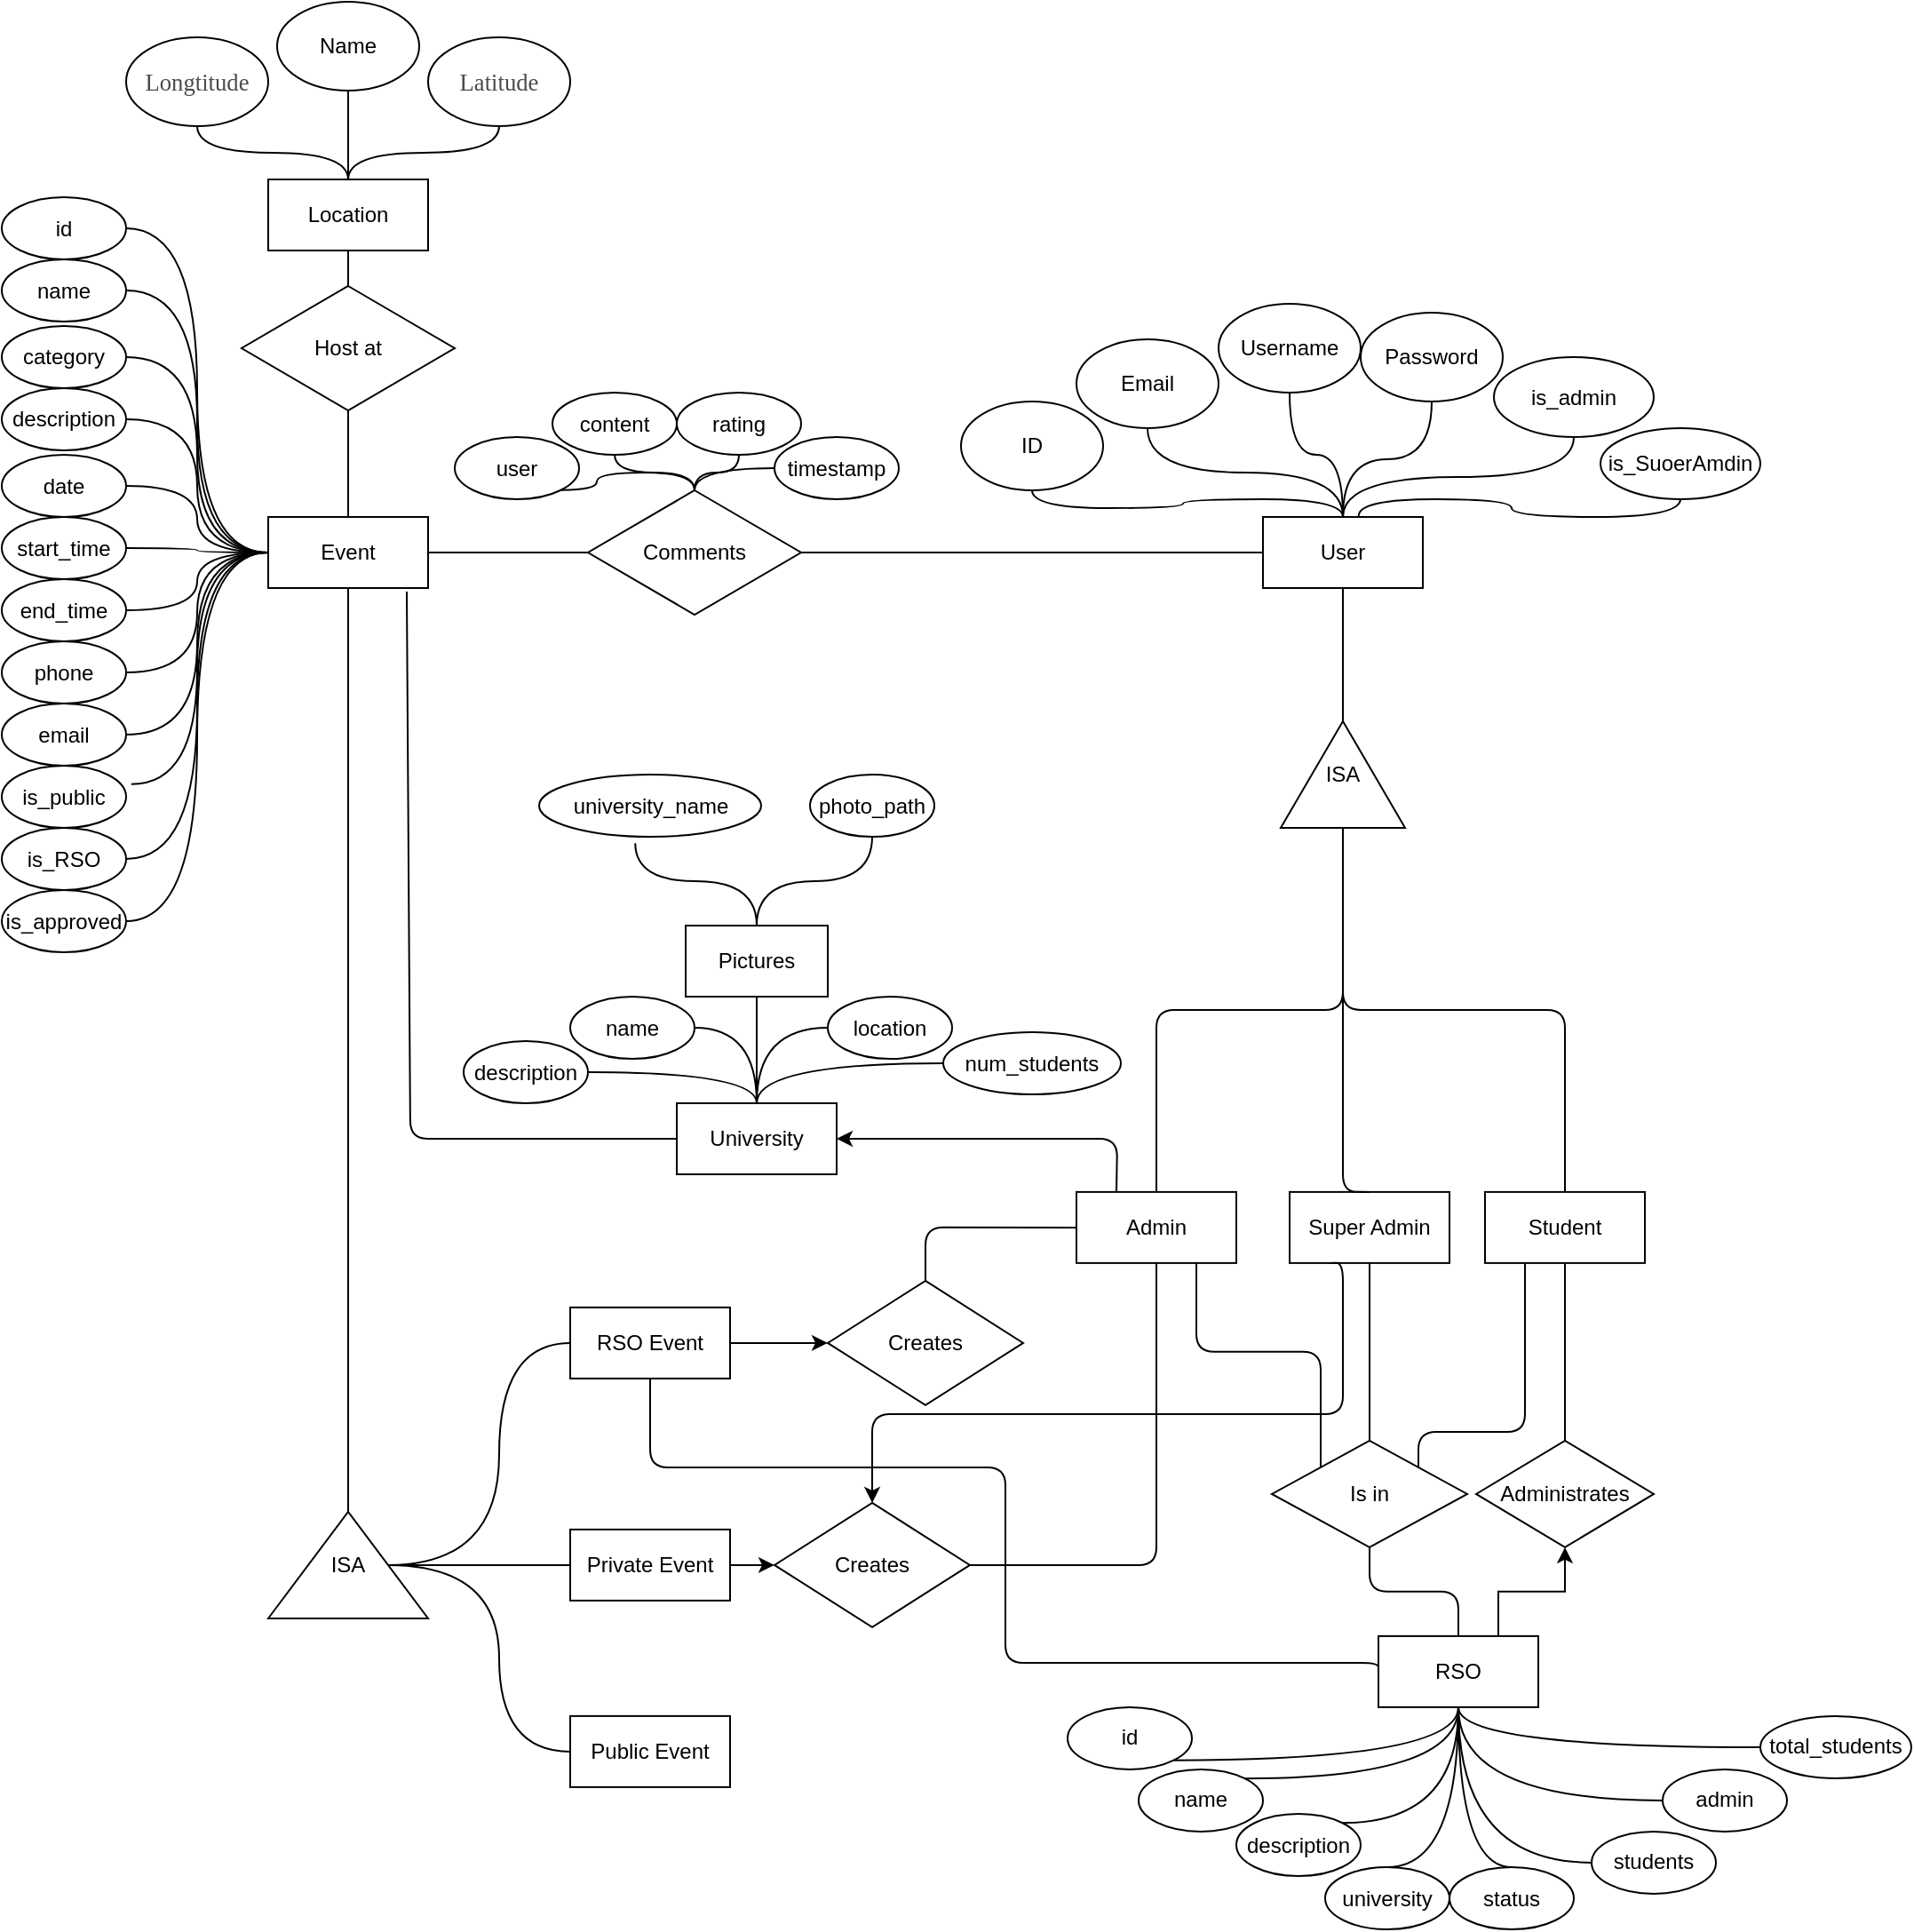 <mxfile version="14.5.1" type="github">
  <diagram id="n__AT01gdNv5Tcwq3zgV" name="Page-1">
    <mxGraphModel dx="1720" dy="922" grid="1" gridSize="10" guides="1" tooltips="1" connect="1" arrows="1" fold="1" page="1" pageScale="1" pageWidth="850" pageHeight="1100" math="0" shadow="0">
      <root>
        <mxCell id="0" />
        <mxCell id="1" parent="0" />
        <mxCell id="HFHnMpVE2H_I2ADA_7cu-1" value="Location" style="rounded=0;whiteSpace=wrap;html=1;" parent="1" vertex="1">
          <mxGeometry x="350" y="180" width="90" height="40" as="geometry" />
        </mxCell>
        <mxCell id="HFHnMpVE2H_I2ADA_7cu-2" value="Event" style="rounded=0;whiteSpace=wrap;html=1;" parent="1" vertex="1">
          <mxGeometry x="350" y="370" width="90" height="40" as="geometry" />
        </mxCell>
        <mxCell id="HFHnMpVE2H_I2ADA_7cu-4" value="Public Event" style="rounded=0;whiteSpace=wrap;html=1;" parent="1" vertex="1">
          <mxGeometry x="520" y="1044.94" width="90" height="40" as="geometry" />
        </mxCell>
        <mxCell id="HFHnMpVE2H_I2ADA_7cu-5" style="edgeStyle=orthogonalEdgeStyle;rounded=0;orthogonalLoop=1;jettySize=auto;html=1;fillColor=#001933;" parent="1" source="HFHnMpVE2H_I2ADA_7cu-6" target="HFHnMpVE2H_I2ADA_7cu-21" edge="1">
          <mxGeometry relative="1" as="geometry" />
        </mxCell>
        <mxCell id="HFHnMpVE2H_I2ADA_7cu-6" value="RSO Event" style="rounded=0;whiteSpace=wrap;html=1;" parent="1" vertex="1">
          <mxGeometry x="520" y="814.94" width="90" height="40" as="geometry" />
        </mxCell>
        <mxCell id="HFHnMpVE2H_I2ADA_7cu-7" value="Admin" style="rounded=0;whiteSpace=wrap;html=1;" parent="1" vertex="1">
          <mxGeometry x="805" y="749.94" width="90" height="40" as="geometry" />
        </mxCell>
        <mxCell id="HFHnMpVE2H_I2ADA_7cu-9" value="Private Event" style="rounded=0;whiteSpace=wrap;html=1;" parent="1" vertex="1">
          <mxGeometry x="520" y="939.94" width="90" height="40" as="geometry" />
        </mxCell>
        <mxCell id="HFHnMpVE2H_I2ADA_7cu-10" value="User" style="rounded=0;whiteSpace=wrap;html=1;" parent="1" vertex="1">
          <mxGeometry x="910" y="370" width="90" height="40" as="geometry" />
        </mxCell>
        <mxCell id="HFHnMpVE2H_I2ADA_7cu-11" value="Super Admin" style="rounded=0;whiteSpace=wrap;html=1;" parent="1" vertex="1">
          <mxGeometry x="925" y="749.94" width="90" height="40" as="geometry" />
        </mxCell>
        <mxCell id="HFHnMpVE2H_I2ADA_7cu-12" value="Student" style="rounded=0;whiteSpace=wrap;html=1;" parent="1" vertex="1">
          <mxGeometry x="1035" y="749.94" width="90" height="40" as="geometry" />
        </mxCell>
        <mxCell id="HFHnMpVE2H_I2ADA_7cu-13" style="edgeStyle=orthogonalEdgeStyle;rounded=0;orthogonalLoop=1;jettySize=auto;html=1;entryX=0.5;entryY=1;entryDx=0;entryDy=0;exitX=0.75;exitY=0;exitDx=0;exitDy=0;" parent="1" source="HFHnMpVE2H_I2ADA_7cu-14" target="HFHnMpVE2H_I2ADA_7cu-23" edge="1">
          <mxGeometry relative="1" as="geometry" />
        </mxCell>
        <mxCell id="HFHnMpVE2H_I2ADA_7cu-14" value="RSO" style="rounded=0;whiteSpace=wrap;html=1;" parent="1" vertex="1">
          <mxGeometry x="975" y="999.94" width="90" height="40" as="geometry" />
        </mxCell>
        <mxCell id="HFHnMpVE2H_I2ADA_7cu-15" value="University" style="rounded=0;whiteSpace=wrap;html=1;" parent="1" vertex="1">
          <mxGeometry x="580" y="700" width="90" height="40" as="geometry" />
        </mxCell>
        <mxCell id="HFHnMpVE2H_I2ADA_7cu-16" value="ISA" style="triangle;whiteSpace=wrap;html=1;direction=north;" parent="1" vertex="1">
          <mxGeometry x="350" y="929.94" width="90" height="60.06" as="geometry" />
        </mxCell>
        <mxCell id="HFHnMpVE2H_I2ADA_7cu-17" value="ISA" style="triangle;whiteSpace=wrap;html=1;direction=north;" parent="1" vertex="1">
          <mxGeometry x="920" y="485" width="70" height="60" as="geometry" />
        </mxCell>
        <mxCell id="HFHnMpVE2H_I2ADA_7cu-18" value="Host at" style="rhombus;whiteSpace=wrap;html=1;" parent="1" vertex="1">
          <mxGeometry x="335" y="240" width="120" height="70" as="geometry" />
        </mxCell>
        <mxCell id="HFHnMpVE2H_I2ADA_7cu-19" value="Comments" style="rhombus;whiteSpace=wrap;html=1;" parent="1" vertex="1">
          <mxGeometry x="530" y="355" width="120" height="70" as="geometry" />
        </mxCell>
        <mxCell id="HFHnMpVE2H_I2ADA_7cu-20" value="Creates" style="rhombus;whiteSpace=wrap;html=1;" parent="1" vertex="1">
          <mxGeometry x="635" y="924.94" width="110" height="70" as="geometry" />
        </mxCell>
        <mxCell id="HFHnMpVE2H_I2ADA_7cu-21" value="Creates" style="rhombus;whiteSpace=wrap;html=1;" parent="1" vertex="1">
          <mxGeometry x="665" y="799.94" width="110" height="70" as="geometry" />
        </mxCell>
        <mxCell id="HFHnMpVE2H_I2ADA_7cu-22" value="Is in" style="rhombus;whiteSpace=wrap;html=1;" parent="1" vertex="1">
          <mxGeometry x="915" y="889.94" width="110" height="60" as="geometry" />
        </mxCell>
        <mxCell id="HFHnMpVE2H_I2ADA_7cu-23" value="Administrates" style="rhombus;whiteSpace=wrap;html=1;" parent="1" vertex="1">
          <mxGeometry x="1030" y="889.94" width="100" height="60" as="geometry" />
        </mxCell>
        <mxCell id="HFHnMpVE2H_I2ADA_7cu-25" value="&lt;span style=&quot;font-family: &amp;#34;noto_regular&amp;#34; ; color: rgb(75 , 75 , 75) ; font-size: 10pt&quot;&gt;Longtitude&lt;/span&gt;" style="ellipse;whiteSpace=wrap;html=1;" parent="1" vertex="1">
          <mxGeometry x="270" y="100" width="80" height="50" as="geometry" />
        </mxCell>
        <mxCell id="HFHnMpVE2H_I2ADA_7cu-26" value="&lt;span style=&quot;font-family: &amp;#34;noto_regular&amp;#34; ; color: rgb(75 , 75 , 75) ; font-size: 10pt&quot;&gt;Latitude&lt;/span&gt;" style="ellipse;whiteSpace=wrap;html=1;" parent="1" vertex="1">
          <mxGeometry x="440" y="100" width="80" height="50" as="geometry" />
        </mxCell>
        <mxCell id="HFHnMpVE2H_I2ADA_7cu-30" value="Email" style="ellipse;whiteSpace=wrap;html=1;" parent="1" vertex="1">
          <mxGeometry x="805" y="270" width="80" height="50" as="geometry" />
        </mxCell>
        <mxCell id="HFHnMpVE2H_I2ADA_7cu-32" value="Username" style="ellipse;whiteSpace=wrap;html=1;" parent="1" vertex="1">
          <mxGeometry x="885" y="250" width="80" height="50" as="geometry" />
        </mxCell>
        <mxCell id="HFHnMpVE2H_I2ADA_7cu-33" value="ID" style="ellipse;whiteSpace=wrap;html=1;" parent="1" vertex="1">
          <mxGeometry x="740" y="305" width="80" height="50" as="geometry" />
        </mxCell>
        <mxCell id="HFHnMpVE2H_I2ADA_7cu-34" value="Name" style="ellipse;whiteSpace=wrap;html=1;" parent="1" vertex="1">
          <mxGeometry x="355" y="80" width="80" height="50" as="geometry" />
        </mxCell>
        <mxCell id="HFHnMpVE2H_I2ADA_7cu-35" value="Password" style="ellipse;whiteSpace=wrap;html=1;" parent="1" vertex="1">
          <mxGeometry x="965" y="255" width="80" height="50" as="geometry" />
        </mxCell>
        <mxCell id="HFHnMpVE2H_I2ADA_7cu-36" style="edgeStyle=orthogonalEdgeStyle;rounded=0;orthogonalLoop=1;jettySize=auto;html=1;exitX=0.5;exitY=1;exitDx=0;exitDy=0;" parent="1" edge="1">
          <mxGeometry relative="1" as="geometry">
            <mxPoint x="260" y="322.5" as="sourcePoint" />
            <mxPoint x="260" y="322.5" as="targetPoint" />
          </mxGeometry>
        </mxCell>
        <mxCell id="HFHnMpVE2H_I2ADA_7cu-37" value="" style="endArrow=none;html=1;exitX=0.5;exitY=0;exitDx=0;exitDy=0;entryX=0.5;entryY=1;entryDx=0;entryDy=0;edgeStyle=orthogonalEdgeStyle;curved=1;" parent="1" source="HFHnMpVE2H_I2ADA_7cu-10" target="HFHnMpVE2H_I2ADA_7cu-32" edge="1">
          <mxGeometry width="50" height="50" relative="1" as="geometry">
            <mxPoint x="500" y="440" as="sourcePoint" />
            <mxPoint x="550" y="390" as="targetPoint" />
          </mxGeometry>
        </mxCell>
        <mxCell id="HFHnMpVE2H_I2ADA_7cu-38" value="" style="endArrow=none;html=1;exitX=0.5;exitY=0;exitDx=0;exitDy=0;entryX=0.5;entryY=1;entryDx=0;entryDy=0;edgeStyle=orthogonalEdgeStyle;curved=1;" parent="1" source="HFHnMpVE2H_I2ADA_7cu-10" target="HFHnMpVE2H_I2ADA_7cu-35" edge="1">
          <mxGeometry width="50" height="50" relative="1" as="geometry">
            <mxPoint x="920" y="380" as="sourcePoint" />
            <mxPoint x="955" y="290" as="targetPoint" />
          </mxGeometry>
        </mxCell>
        <mxCell id="HFHnMpVE2H_I2ADA_7cu-39" value="" style="endArrow=none;html=1;exitX=0.5;exitY=1;exitDx=0;exitDy=0;entryX=0.5;entryY=0;entryDx=0;entryDy=0;edgeStyle=orthogonalEdgeStyle;curved=1;" parent="1" source="HFHnMpVE2H_I2ADA_7cu-30" target="HFHnMpVE2H_I2ADA_7cu-10" edge="1">
          <mxGeometry width="50" height="50" relative="1" as="geometry">
            <mxPoint x="790" y="310" as="sourcePoint" />
            <mxPoint x="825" y="220" as="targetPoint" />
          </mxGeometry>
        </mxCell>
        <mxCell id="HFHnMpVE2H_I2ADA_7cu-40" value="" style="endArrow=none;html=1;exitX=0.5;exitY=1;exitDx=0;exitDy=0;entryX=0.5;entryY=0;entryDx=0;entryDy=0;edgeStyle=orthogonalEdgeStyle;curved=1;" parent="1" source="HFHnMpVE2H_I2ADA_7cu-33" target="HFHnMpVE2H_I2ADA_7cu-10" edge="1">
          <mxGeometry width="50" height="50" relative="1" as="geometry">
            <mxPoint x="750" y="360" as="sourcePoint" />
            <mxPoint x="785" y="270" as="targetPoint" />
          </mxGeometry>
        </mxCell>
        <mxCell id="HFHnMpVE2H_I2ADA_7cu-41" value="" style="endArrow=none;html=1;exitX=0.5;exitY=0;exitDx=0;exitDy=0;entryX=0.5;entryY=1;entryDx=0;entryDy=0;edgeStyle=orthogonalEdgeStyle;curved=1;" parent="1" source="HFHnMpVE2H_I2ADA_7cu-1" target="HFHnMpVE2H_I2ADA_7cu-34" edge="1">
          <mxGeometry width="50" height="50" relative="1" as="geometry">
            <mxPoint x="280" y="190" as="sourcePoint" />
            <mxPoint x="315" y="100" as="targetPoint" />
          </mxGeometry>
        </mxCell>
        <mxCell id="HFHnMpVE2H_I2ADA_7cu-42" value="" style="endArrow=none;html=1;exitX=0.5;exitY=0;exitDx=0;exitDy=0;entryX=0.5;entryY=1;entryDx=0;entryDy=0;edgeStyle=orthogonalEdgeStyle;curved=1;" parent="1" source="HFHnMpVE2H_I2ADA_7cu-1" target="HFHnMpVE2H_I2ADA_7cu-26" edge="1">
          <mxGeometry width="50" height="50" relative="1" as="geometry">
            <mxPoint x="450" y="190" as="sourcePoint" />
            <mxPoint x="485" y="100" as="targetPoint" />
          </mxGeometry>
        </mxCell>
        <mxCell id="HFHnMpVE2H_I2ADA_7cu-43" value="" style="endArrow=none;html=1;exitX=0.5;exitY=0;exitDx=0;exitDy=0;edgeStyle=orthogonalEdgeStyle;curved=1;entryX=0.5;entryY=1;entryDx=0;entryDy=0;" parent="1" source="HFHnMpVE2H_I2ADA_7cu-1" target="HFHnMpVE2H_I2ADA_7cu-25" edge="1">
          <mxGeometry width="50" height="50" relative="1" as="geometry">
            <mxPoint x="240" y="220" as="sourcePoint" />
            <mxPoint x="340" y="160" as="targetPoint" />
          </mxGeometry>
        </mxCell>
        <mxCell id="HFHnMpVE2H_I2ADA_7cu-44" value="" style="endArrow=none;html=1;exitX=0.5;exitY=0;exitDx=0;exitDy=0;entryX=0.5;entryY=1;entryDx=0;entryDy=0;edgeStyle=orthogonalEdgeStyle;curved=1;" parent="1" source="HFHnMpVE2H_I2ADA_7cu-18" target="HFHnMpVE2H_I2ADA_7cu-1" edge="1">
          <mxGeometry width="50" height="50" relative="1" as="geometry">
            <mxPoint x="520" y="180" as="sourcePoint" />
            <mxPoint x="555" y="90" as="targetPoint" />
          </mxGeometry>
        </mxCell>
        <mxCell id="HFHnMpVE2H_I2ADA_7cu-45" value="" style="endArrow=none;html=1;exitX=0.5;exitY=0;exitDx=0;exitDy=0;entryX=0.5;entryY=1;entryDx=0;entryDy=0;edgeStyle=orthogonalEdgeStyle;curved=1;" parent="1" source="HFHnMpVE2H_I2ADA_7cu-2" target="HFHnMpVE2H_I2ADA_7cu-18" edge="1">
          <mxGeometry width="50" height="50" relative="1" as="geometry">
            <mxPoint x="370" y="340" as="sourcePoint" />
            <mxPoint x="405" y="250" as="targetPoint" />
          </mxGeometry>
        </mxCell>
        <mxCell id="HFHnMpVE2H_I2ADA_7cu-46" value="" style="endArrow=none;html=1;exitX=1;exitY=0.5;exitDx=0;exitDy=0;entryX=0;entryY=0.5;entryDx=0;entryDy=0;edgeStyle=orthogonalEdgeStyle;curved=1;" parent="1" source="vq5s8mBlksLQqWaTSrM9-59" target="HFHnMpVE2H_I2ADA_7cu-2" edge="1">
          <mxGeometry width="50" height="50" relative="1" as="geometry">
            <mxPoint x="265" y="285.0" as="sourcePoint" />
            <mxPoint x="315" y="260" as="targetPoint" />
          </mxGeometry>
        </mxCell>
        <mxCell id="HFHnMpVE2H_I2ADA_7cu-47" value="" style="endArrow=none;html=1;exitX=0;exitY=0.5;exitDx=0;exitDy=0;entryX=1;entryY=0.5;entryDx=0;entryDy=0;edgeStyle=orthogonalEdgeStyle;curved=1;" parent="1" source="HFHnMpVE2H_I2ADA_7cu-2" target="vq5s8mBlksLQqWaTSrM9-58" edge="1">
          <mxGeometry width="50" height="50" relative="1" as="geometry">
            <mxPoint x="310" y="410" as="sourcePoint" />
            <mxPoint x="260" y="335" as="targetPoint" />
          </mxGeometry>
        </mxCell>
        <mxCell id="HFHnMpVE2H_I2ADA_7cu-48" value="" style="endArrow=none;html=1;exitX=1;exitY=0.5;exitDx=0;exitDy=0;entryX=0;entryY=0.5;entryDx=0;entryDy=0;edgeStyle=orthogonalEdgeStyle;curved=1;" parent="1" source="vq5s8mBlksLQqWaTSrM9-57" target="HFHnMpVE2H_I2ADA_7cu-2" edge="1">
          <mxGeometry width="50" height="50" relative="1" as="geometry">
            <mxPoint x="260" y="390" as="sourcePoint" />
            <mxPoint x="325" y="320" as="targetPoint" />
          </mxGeometry>
        </mxCell>
        <mxCell id="HFHnMpVE2H_I2ADA_7cu-49" value="" style="endArrow=none;html=1;exitX=1;exitY=0.5;exitDx=0;exitDy=0;entryX=0;entryY=0.5;entryDx=0;entryDy=0;edgeStyle=orthogonalEdgeStyle;curved=1;" parent="1" source="vq5s8mBlksLQqWaTSrM9-55" target="HFHnMpVE2H_I2ADA_7cu-2" edge="1">
          <mxGeometry width="50" height="50" relative="1" as="geometry">
            <mxPoint x="270.04" y="479.0" as="sourcePoint" />
            <mxPoint x="365" y="370" as="targetPoint" />
          </mxGeometry>
        </mxCell>
        <mxCell id="HFHnMpVE2H_I2ADA_7cu-50" value="" style="endArrow=none;html=1;exitX=1;exitY=0.5;exitDx=0;exitDy=0;entryX=0;entryY=0.5;entryDx=0;entryDy=0;edgeStyle=orthogonalEdgeStyle;curved=1;" parent="1" source="vq5s8mBlksLQqWaTSrM9-56" target="HFHnMpVE2H_I2ADA_7cu-2" edge="1">
          <mxGeometry width="50" height="50" relative="1" as="geometry">
            <mxPoint x="265" y="445" as="sourcePoint" />
            <mxPoint x="335" y="340" as="targetPoint" />
          </mxGeometry>
        </mxCell>
        <mxCell id="HFHnMpVE2H_I2ADA_7cu-51" value="" style="endArrow=none;html=1;exitX=1;exitY=0.5;exitDx=0;exitDy=0;entryX=0.5;entryY=1;entryDx=0;entryDy=0;edgeStyle=orthogonalEdgeStyle;curved=1;" parent="1" source="HFHnMpVE2H_I2ADA_7cu-16" target="HFHnMpVE2H_I2ADA_7cu-2" edge="1">
          <mxGeometry width="50" height="50" relative="1" as="geometry">
            <mxPoint x="370" y="450" as="sourcePoint" />
            <mxPoint x="405" y="360" as="targetPoint" />
          </mxGeometry>
        </mxCell>
        <mxCell id="HFHnMpVE2H_I2ADA_7cu-52" value="" style="endArrow=none;html=1;exitX=1;exitY=0.5;exitDx=0;exitDy=0;edgeStyle=orthogonalEdgeStyle;curved=1;" parent="1" source="HFHnMpVE2H_I2ADA_7cu-2" target="HFHnMpVE2H_I2ADA_7cu-19" edge="1">
          <mxGeometry width="50" height="50" relative="1" as="geometry">
            <mxPoint x="480" y="410" as="sourcePoint" />
            <mxPoint x="515" y="320" as="targetPoint" />
          </mxGeometry>
        </mxCell>
        <mxCell id="HFHnMpVE2H_I2ADA_7cu-53" value="" style="endArrow=none;html=1;exitX=1;exitY=0.5;exitDx=0;exitDy=0;entryX=0;entryY=0.5;entryDx=0;entryDy=0;edgeStyle=orthogonalEdgeStyle;curved=1;" parent="1" source="HFHnMpVE2H_I2ADA_7cu-19" target="HFHnMpVE2H_I2ADA_7cu-10" edge="1">
          <mxGeometry width="50" height="50" relative="1" as="geometry">
            <mxPoint x="700" y="390" as="sourcePoint" />
            <mxPoint x="735" y="300" as="targetPoint" />
          </mxGeometry>
        </mxCell>
        <mxCell id="HFHnMpVE2H_I2ADA_7cu-54" value="" style="endArrow=none;html=1;entryX=1;entryY=0.5;entryDx=0;entryDy=0;edgeStyle=orthogonalEdgeStyle;curved=1;exitX=0.5;exitY=1;exitDx=0;exitDy=0;" parent="1" source="HFHnMpVE2H_I2ADA_7cu-10" target="HFHnMpVE2H_I2ADA_7cu-17" edge="1">
          <mxGeometry width="50" height="50" relative="1" as="geometry">
            <mxPoint x="845" y="438" as="sourcePoint" />
            <mxPoint x="875" y="360" as="targetPoint" />
          </mxGeometry>
        </mxCell>
        <mxCell id="HFHnMpVE2H_I2ADA_7cu-55" value="" style="endArrow=none;html=1;exitX=0.5;exitY=0;exitDx=0;exitDy=0;entryX=0;entryY=0.5;entryDx=0;entryDy=0;edgeStyle=orthogonalEdgeStyle;" parent="1" source="HFHnMpVE2H_I2ADA_7cu-11" target="HFHnMpVE2H_I2ADA_7cu-17" edge="1">
          <mxGeometry width="50" height="50" relative="1" as="geometry">
            <mxPoint x="950" y="595" as="sourcePoint" />
            <mxPoint x="985" y="505" as="targetPoint" />
            <Array as="points">
              <mxPoint x="955" y="700" />
              <mxPoint x="955" y="700" />
            </Array>
          </mxGeometry>
        </mxCell>
        <mxCell id="HFHnMpVE2H_I2ADA_7cu-56" value="" style="endArrow=none;html=1;exitX=0.5;exitY=0;exitDx=0;exitDy=0;entryX=0;entryY=0.5;entryDx=0;entryDy=0;edgeStyle=orthogonalEdgeStyle;" parent="1" source="HFHnMpVE2H_I2ADA_7cu-7" target="HFHnMpVE2H_I2ADA_7cu-17" edge="1">
          <mxGeometry width="50" height="50" relative="1" as="geometry">
            <mxPoint x="850" y="595" as="sourcePoint" />
            <mxPoint x="885" y="505" as="targetPoint" />
          </mxGeometry>
        </mxCell>
        <mxCell id="HFHnMpVE2H_I2ADA_7cu-57" value="" style="endArrow=none;html=1;exitX=0.5;exitY=0;exitDx=0;exitDy=0;entryX=0;entryY=0.5;entryDx=0;entryDy=0;edgeStyle=orthogonalEdgeStyle;" parent="1" source="HFHnMpVE2H_I2ADA_7cu-12" target="HFHnMpVE2H_I2ADA_7cu-17" edge="1">
          <mxGeometry width="50" height="50" relative="1" as="geometry">
            <mxPoint x="1070" y="555" as="sourcePoint" />
            <mxPoint x="1105" y="465" as="targetPoint" />
          </mxGeometry>
        </mxCell>
        <mxCell id="HFHnMpVE2H_I2ADA_7cu-58" value="" style="endArrow=none;html=1;exitX=1;exitY=0;exitDx=0;exitDy=0;entryX=0.25;entryY=1;entryDx=0;entryDy=0;edgeStyle=orthogonalEdgeStyle;" parent="1" source="HFHnMpVE2H_I2ADA_7cu-22" target="HFHnMpVE2H_I2ADA_7cu-12" edge="1">
          <mxGeometry width="50" height="50" relative="1" as="geometry">
            <mxPoint x="1045" y="819.94" as="sourcePoint" />
            <mxPoint x="1080" y="729.94" as="targetPoint" />
            <Array as="points">
              <mxPoint x="998" y="884.94" />
              <mxPoint x="1058" y="884.94" />
            </Array>
          </mxGeometry>
        </mxCell>
        <mxCell id="HFHnMpVE2H_I2ADA_7cu-59" value="" style="endArrow=none;html=1;exitX=0.5;exitY=1;exitDx=0;exitDy=0;entryX=0.5;entryY=0;entryDx=0;entryDy=0;edgeStyle=orthogonalEdgeStyle;" parent="1" source="HFHnMpVE2H_I2ADA_7cu-12" target="HFHnMpVE2H_I2ADA_7cu-23" edge="1">
          <mxGeometry width="50" height="50" relative="1" as="geometry">
            <mxPoint x="1115" y="799.94" as="sourcePoint" />
            <mxPoint x="1150" y="709.94" as="targetPoint" />
          </mxGeometry>
        </mxCell>
        <mxCell id="HFHnMpVE2H_I2ADA_7cu-60" value="" style="endArrow=none;html=1;exitX=0.5;exitY=0;exitDx=0;exitDy=0;entryX=0.5;entryY=1;entryDx=0;entryDy=0;edgeStyle=orthogonalEdgeStyle;" parent="1" source="HFHnMpVE2H_I2ADA_7cu-14" target="HFHnMpVE2H_I2ADA_7cu-22" edge="1">
          <mxGeometry width="50" height="50" relative="1" as="geometry">
            <mxPoint x="1045" y="929.94" as="sourcePoint" />
            <mxPoint x="1080" y="839.94" as="targetPoint" />
          </mxGeometry>
        </mxCell>
        <mxCell id="HFHnMpVE2H_I2ADA_7cu-65" value="" style="endArrow=none;html=1;exitX=0.5;exitY=0;exitDx=0;exitDy=0;entryX=0.5;entryY=1;entryDx=0;entryDy=0;edgeStyle=orthogonalEdgeStyle;fillColor=#001933;" parent="1" source="HFHnMpVE2H_I2ADA_7cu-22" target="HFHnMpVE2H_I2ADA_7cu-11" edge="1">
          <mxGeometry width="50" height="50" relative="1" as="geometry">
            <mxPoint x="915" y="819.94" as="sourcePoint" />
            <mxPoint x="950" y="729.94" as="targetPoint" />
          </mxGeometry>
        </mxCell>
        <mxCell id="HFHnMpVE2H_I2ADA_7cu-66" value="" style="endArrow=none;html=1;exitX=0;exitY=0.5;exitDx=0;exitDy=0;entryX=0.5;entryY=1;entryDx=0;entryDy=0;edgeStyle=orthogonalEdgeStyle;" parent="1" source="HFHnMpVE2H_I2ADA_7cu-14" target="HFHnMpVE2H_I2ADA_7cu-6" edge="1">
          <mxGeometry width="50" height="50" relative="1" as="geometry">
            <mxPoint x="635" y="814.94" as="sourcePoint" />
            <mxPoint x="585" y="724.94" as="targetPoint" />
            <Array as="points">
              <mxPoint x="975" y="1014.94" />
              <mxPoint x="765" y="1014.94" />
              <mxPoint x="765" y="904.94" />
              <mxPoint x="565" y="904.94" />
            </Array>
          </mxGeometry>
        </mxCell>
        <mxCell id="vq5s8mBlksLQqWaTSrM9-9" value="" style="endArrow=classic;html=1;entryX=1;entryY=0.5;entryDx=0;entryDy=0;exitX=0.25;exitY=0;exitDx=0;exitDy=0;" edge="1" parent="1" source="HFHnMpVE2H_I2ADA_7cu-7" target="HFHnMpVE2H_I2ADA_7cu-15">
          <mxGeometry width="50" height="50" relative="1" as="geometry">
            <mxPoint x="850" y="750" as="sourcePoint" />
            <mxPoint x="890" y="585" as="targetPoint" />
            <Array as="points">
              <mxPoint x="828" y="720" />
            </Array>
          </mxGeometry>
        </mxCell>
        <mxCell id="vq5s8mBlksLQqWaTSrM9-10" value="" style="endArrow=none;html=1;exitX=0.75;exitY=1;exitDx=0;exitDy=0;entryX=0;entryY=0;entryDx=0;entryDy=0;edgeStyle=orthogonalEdgeStyle;" edge="1" parent="1" source="HFHnMpVE2H_I2ADA_7cu-7" target="HFHnMpVE2H_I2ADA_7cu-22">
          <mxGeometry width="50" height="50" relative="1" as="geometry">
            <mxPoint x="845" y="779.94" as="sourcePoint" />
            <mxPoint x="895" y="729.94" as="targetPoint" />
          </mxGeometry>
        </mxCell>
        <mxCell id="vq5s8mBlksLQqWaTSrM9-12" value="" style="endArrow=classic;html=1;exitX=1;exitY=0.5;exitDx=0;exitDy=0;entryX=0;entryY=0.5;entryDx=0;entryDy=0;" edge="1" parent="1" source="HFHnMpVE2H_I2ADA_7cu-9" target="HFHnMpVE2H_I2ADA_7cu-20">
          <mxGeometry width="50" height="50" relative="1" as="geometry">
            <mxPoint x="725" y="964.94" as="sourcePoint" />
            <mxPoint x="775" y="914.94" as="targetPoint" />
          </mxGeometry>
        </mxCell>
        <mxCell id="vq5s8mBlksLQqWaTSrM9-17" value="" style="endArrow=none;html=1;exitX=0.5;exitY=1;exitDx=0;exitDy=0;entryX=0;entryY=0.5;entryDx=0;entryDy=0;edgeStyle=orthogonalEdgeStyle;curved=1;" edge="1" parent="1" source="HFHnMpVE2H_I2ADA_7cu-16" target="HFHnMpVE2H_I2ADA_7cu-6">
          <mxGeometry width="50" height="50" relative="1" as="geometry">
            <mxPoint x="725" y="1064.94" as="sourcePoint" />
            <mxPoint x="775" y="1014.94" as="targetPoint" />
          </mxGeometry>
        </mxCell>
        <mxCell id="vq5s8mBlksLQqWaTSrM9-18" value="" style="endArrow=none;html=1;exitX=0.5;exitY=1;exitDx=0;exitDy=0;entryX=0;entryY=0.5;entryDx=0;entryDy=0;" edge="1" parent="1" source="HFHnMpVE2H_I2ADA_7cu-16" target="HFHnMpVE2H_I2ADA_7cu-9">
          <mxGeometry width="50" height="50" relative="1" as="geometry">
            <mxPoint x="725" y="1064.94" as="sourcePoint" />
            <mxPoint x="775" y="1014.94" as="targetPoint" />
          </mxGeometry>
        </mxCell>
        <mxCell id="vq5s8mBlksLQqWaTSrM9-20" value="" style="endArrow=none;html=1;exitX=0.5;exitY=1;exitDx=0;exitDy=0;entryX=0;entryY=0.5;entryDx=0;entryDy=0;edgeStyle=orthogonalEdgeStyle;curved=1;" edge="1" parent="1" source="HFHnMpVE2H_I2ADA_7cu-16" target="HFHnMpVE2H_I2ADA_7cu-4">
          <mxGeometry width="50" height="50" relative="1" as="geometry">
            <mxPoint x="725" y="1064.94" as="sourcePoint" />
            <mxPoint x="775" y="1014.94" as="targetPoint" />
          </mxGeometry>
        </mxCell>
        <mxCell id="vq5s8mBlksLQqWaTSrM9-21" value="" style="endArrow=none;html=1;exitX=0.5;exitY=0;exitDx=0;exitDy=0;entryX=0;entryY=0.5;entryDx=0;entryDy=0;edgeStyle=orthogonalEdgeStyle;" edge="1" parent="1" source="HFHnMpVE2H_I2ADA_7cu-21" target="HFHnMpVE2H_I2ADA_7cu-7">
          <mxGeometry width="50" height="50" relative="1" as="geometry">
            <mxPoint x="725" y="1064.94" as="sourcePoint" />
            <mxPoint x="775" y="1014.94" as="targetPoint" />
            <Array as="points">
              <mxPoint x="720" y="770" />
            </Array>
          </mxGeometry>
        </mxCell>
        <mxCell id="vq5s8mBlksLQqWaTSrM9-22" value="" style="endArrow=none;html=1;exitX=1;exitY=0.5;exitDx=0;exitDy=0;entryX=0.5;entryY=1;entryDx=0;entryDy=0;" edge="1" parent="1" source="HFHnMpVE2H_I2ADA_7cu-20" target="HFHnMpVE2H_I2ADA_7cu-7">
          <mxGeometry width="50" height="50" relative="1" as="geometry">
            <mxPoint x="725" y="1064.94" as="sourcePoint" />
            <mxPoint x="775" y="1014.94" as="targetPoint" />
            <Array as="points">
              <mxPoint x="850" y="959.94" />
            </Array>
          </mxGeometry>
        </mxCell>
        <mxCell id="vq5s8mBlksLQqWaTSrM9-23" value="" style="endArrow=classic;html=1;exitX=0.25;exitY=1;exitDx=0;exitDy=0;entryX=0.5;entryY=0;entryDx=0;entryDy=0;edgeStyle=orthogonalEdgeStyle;" edge="1" parent="1" source="HFHnMpVE2H_I2ADA_7cu-11" target="HFHnMpVE2H_I2ADA_7cu-20">
          <mxGeometry width="50" height="50" relative="1" as="geometry">
            <mxPoint x="265" y="884.94" as="sourcePoint" />
            <mxPoint x="315" y="834.94" as="targetPoint" />
            <Array as="points">
              <mxPoint x="955" y="789.94" />
              <mxPoint x="955" y="874.94" />
              <mxPoint x="690" y="874.94" />
            </Array>
          </mxGeometry>
        </mxCell>
        <mxCell id="vq5s8mBlksLQqWaTSrM9-24" value="" style="endArrow=none;html=1;entryX=0;entryY=0.5;entryDx=0;entryDy=0;" edge="1" parent="1" target="HFHnMpVE2H_I2ADA_7cu-15">
          <mxGeometry width="50" height="50" relative="1" as="geometry">
            <mxPoint x="428" y="412" as="sourcePoint" />
            <mxPoint x="428" y="700" as="targetPoint" />
            <Array as="points">
              <mxPoint x="430" y="720" />
            </Array>
          </mxGeometry>
        </mxCell>
        <mxCell id="vq5s8mBlksLQqWaTSrM9-25" value="is_admin" style="ellipse;whiteSpace=wrap;html=1;" vertex="1" parent="1">
          <mxGeometry x="1040" y="280" width="90" height="45" as="geometry" />
        </mxCell>
        <mxCell id="vq5s8mBlksLQqWaTSrM9-26" value="is_SuoerAmdin" style="ellipse;whiteSpace=wrap;html=1;" vertex="1" parent="1">
          <mxGeometry x="1100" y="320" width="90" height="40" as="geometry" />
        </mxCell>
        <mxCell id="vq5s8mBlksLQqWaTSrM9-29" value="" style="endArrow=none;html=1;exitX=0.5;exitY=0;exitDx=0;exitDy=0;entryX=0.5;entryY=1;entryDx=0;entryDy=0;edgeStyle=orthogonalEdgeStyle;curved=1;" edge="1" parent="1" source="HFHnMpVE2H_I2ADA_7cu-10" target="vq5s8mBlksLQqWaTSrM9-25">
          <mxGeometry width="50" height="50" relative="1" as="geometry">
            <mxPoint x="820" y="410" as="sourcePoint" />
            <mxPoint x="870" y="360" as="targetPoint" />
          </mxGeometry>
        </mxCell>
        <mxCell id="vq5s8mBlksLQqWaTSrM9-30" value="" style="endArrow=none;html=1;entryX=0.5;entryY=1;entryDx=0;entryDy=0;exitX=0.598;exitY=-0.012;exitDx=0;exitDy=0;exitPerimeter=0;edgeStyle=orthogonalEdgeStyle;curved=1;" edge="1" parent="1" source="HFHnMpVE2H_I2ADA_7cu-10" target="vq5s8mBlksLQqWaTSrM9-26">
          <mxGeometry width="50" height="50" relative="1" as="geometry">
            <mxPoint x="1100" y="430" as="sourcePoint" />
            <mxPoint x="1150" y="380" as="targetPoint" />
          </mxGeometry>
        </mxCell>
        <mxCell id="vq5s8mBlksLQqWaTSrM9-32" value="location" style="ellipse;whiteSpace=wrap;html=1;" vertex="1" parent="1">
          <mxGeometry x="665" y="640" width="70" height="35" as="geometry" />
        </mxCell>
        <mxCell id="vq5s8mBlksLQqWaTSrM9-33" value="status" style="ellipse;whiteSpace=wrap;html=1;" vertex="1" parent="1">
          <mxGeometry x="1015" y="1130" width="70" height="35" as="geometry" />
        </mxCell>
        <mxCell id="vq5s8mBlksLQqWaTSrM9-34" value="photo_path" style="ellipse;whiteSpace=wrap;html=1;" vertex="1" parent="1">
          <mxGeometry x="655" y="515" width="70" height="35" as="geometry" />
        </mxCell>
        <mxCell id="vq5s8mBlksLQqWaTSrM9-35" value="university_name" style="ellipse;whiteSpace=wrap;html=1;" vertex="1" parent="1">
          <mxGeometry x="502.5" y="515" width="125" height="35" as="geometry" />
        </mxCell>
        <mxCell id="vq5s8mBlksLQqWaTSrM9-36" value="num_students" style="ellipse;whiteSpace=wrap;html=1;" vertex="1" parent="1">
          <mxGeometry x="730" y="660" width="100" height="35" as="geometry" />
        </mxCell>
        <mxCell id="vq5s8mBlksLQqWaTSrM9-38" value="total_students" style="ellipse;whiteSpace=wrap;html=1;" vertex="1" parent="1">
          <mxGeometry x="1190" y="1044.94" width="85" height="35.06" as="geometry" />
        </mxCell>
        <mxCell id="vq5s8mBlksLQqWaTSrM9-39" value="admin" style="ellipse;whiteSpace=wrap;html=1;" vertex="1" parent="1">
          <mxGeometry x="1135" y="1074.94" width="70" height="35" as="geometry" />
        </mxCell>
        <mxCell id="vq5s8mBlksLQqWaTSrM9-40" value="students" style="ellipse;whiteSpace=wrap;html=1;" vertex="1" parent="1">
          <mxGeometry x="1095" y="1109.94" width="70" height="35" as="geometry" />
        </mxCell>
        <mxCell id="vq5s8mBlksLQqWaTSrM9-41" value="university" style="ellipse;whiteSpace=wrap;html=1;" vertex="1" parent="1">
          <mxGeometry x="945" y="1130" width="70" height="35" as="geometry" />
        </mxCell>
        <mxCell id="vq5s8mBlksLQqWaTSrM9-42" value="description" style="ellipse;whiteSpace=wrap;html=1;" vertex="1" parent="1">
          <mxGeometry x="895" y="1100" width="70" height="35" as="geometry" />
        </mxCell>
        <mxCell id="vq5s8mBlksLQqWaTSrM9-43" value="name" style="ellipse;whiteSpace=wrap;html=1;" vertex="1" parent="1">
          <mxGeometry x="840" y="1074.94" width="70" height="35" as="geometry" />
        </mxCell>
        <mxCell id="vq5s8mBlksLQqWaTSrM9-44" value="id" style="ellipse;whiteSpace=wrap;html=1;" vertex="1" parent="1">
          <mxGeometry x="800" y="1039.94" width="70" height="35" as="geometry" />
        </mxCell>
        <mxCell id="vq5s8mBlksLQqWaTSrM9-45" value="name" style="ellipse;whiteSpace=wrap;html=1;" vertex="1" parent="1">
          <mxGeometry x="520" y="640" width="70" height="35" as="geometry" />
        </mxCell>
        <mxCell id="vq5s8mBlksLQqWaTSrM9-46" value="description" style="ellipse;whiteSpace=wrap;html=1;" vertex="1" parent="1">
          <mxGeometry x="460" y="665" width="70" height="35" as="geometry" />
        </mxCell>
        <mxCell id="vq5s8mBlksLQqWaTSrM9-47" value="is_RSO" style="ellipse;whiteSpace=wrap;html=1;" vertex="1" parent="1">
          <mxGeometry x="200" y="545" width="70" height="35" as="geometry" />
        </mxCell>
        <mxCell id="vq5s8mBlksLQqWaTSrM9-49" value="is_public" style="ellipse;whiteSpace=wrap;html=1;" vertex="1" parent="1">
          <mxGeometry x="200" y="510" width="70" height="35" as="geometry" />
        </mxCell>
        <mxCell id="vq5s8mBlksLQqWaTSrM9-50" value="email" style="ellipse;whiteSpace=wrap;html=1;" vertex="1" parent="1">
          <mxGeometry x="200" y="475" width="70" height="35" as="geometry" />
        </mxCell>
        <mxCell id="vq5s8mBlksLQqWaTSrM9-51" value="phone" style="ellipse;whiteSpace=wrap;html=1;" vertex="1" parent="1">
          <mxGeometry x="200" y="440" width="70" height="35" as="geometry" />
        </mxCell>
        <mxCell id="vq5s8mBlksLQqWaTSrM9-53" value="end_time" style="ellipse;whiteSpace=wrap;html=1;" vertex="1" parent="1">
          <mxGeometry x="200" y="405" width="70" height="35" as="geometry" />
        </mxCell>
        <mxCell id="vq5s8mBlksLQqWaTSrM9-54" value="start_time" style="ellipse;whiteSpace=wrap;html=1;" vertex="1" parent="1">
          <mxGeometry x="200" y="370" width="70" height="35" as="geometry" />
        </mxCell>
        <mxCell id="vq5s8mBlksLQqWaTSrM9-55" value="date" style="ellipse;whiteSpace=wrap;html=1;" vertex="1" parent="1">
          <mxGeometry x="200" y="335" width="70" height="35" as="geometry" />
        </mxCell>
        <mxCell id="vq5s8mBlksLQqWaTSrM9-56" value="description" style="ellipse;whiteSpace=wrap;html=1;" vertex="1" parent="1">
          <mxGeometry x="200" y="297.5" width="70" height="35" as="geometry" />
        </mxCell>
        <mxCell id="vq5s8mBlksLQqWaTSrM9-57" value="category" style="ellipse;whiteSpace=wrap;html=1;" vertex="1" parent="1">
          <mxGeometry x="200" y="262.5" width="70" height="35" as="geometry" />
        </mxCell>
        <mxCell id="vq5s8mBlksLQqWaTSrM9-58" value="name" style="ellipse;whiteSpace=wrap;html=1;" vertex="1" parent="1">
          <mxGeometry x="200" y="225" width="70" height="35" as="geometry" />
        </mxCell>
        <mxCell id="vq5s8mBlksLQqWaTSrM9-59" value="id" style="ellipse;whiteSpace=wrap;html=1;" vertex="1" parent="1">
          <mxGeometry x="200" y="190" width="70" height="35" as="geometry" />
        </mxCell>
        <mxCell id="vq5s8mBlksLQqWaTSrM9-60" value="timestamp" style="ellipse;whiteSpace=wrap;html=1;" vertex="1" parent="1">
          <mxGeometry x="635" y="325" width="70" height="35" as="geometry" />
        </mxCell>
        <mxCell id="vq5s8mBlksLQqWaTSrM9-61" value="rating" style="ellipse;whiteSpace=wrap;html=1;" vertex="1" parent="1">
          <mxGeometry x="580" y="300" width="70" height="35" as="geometry" />
        </mxCell>
        <mxCell id="vq5s8mBlksLQqWaTSrM9-62" value="content" style="ellipse;whiteSpace=wrap;html=1;" vertex="1" parent="1">
          <mxGeometry x="510" y="300" width="70" height="35" as="geometry" />
        </mxCell>
        <mxCell id="vq5s8mBlksLQqWaTSrM9-63" value="user" style="ellipse;whiteSpace=wrap;html=1;" vertex="1" parent="1">
          <mxGeometry x="455" y="325" width="70" height="35" as="geometry" />
        </mxCell>
        <mxCell id="vq5s8mBlksLQqWaTSrM9-65" value="Pictures" style="rounded=0;whiteSpace=wrap;html=1;" vertex="1" parent="1">
          <mxGeometry x="585" y="600" width="80" height="40" as="geometry" />
        </mxCell>
        <mxCell id="vq5s8mBlksLQqWaTSrM9-76" value="is_approved" style="ellipse;whiteSpace=wrap;html=1;" vertex="1" parent="1">
          <mxGeometry x="200" y="580" width="70" height="35" as="geometry" />
        </mxCell>
        <mxCell id="vq5s8mBlksLQqWaTSrM9-79" value="" style="endArrow=none;html=1;exitX=0;exitY=0.5;exitDx=0;exitDy=0;entryX=1;entryY=0.5;entryDx=0;entryDy=0;edgeStyle=orthogonalEdgeStyle;curved=1;" edge="1" parent="1" source="HFHnMpVE2H_I2ADA_7cu-2" target="vq5s8mBlksLQqWaTSrM9-54">
          <mxGeometry width="50" height="50" relative="1" as="geometry">
            <mxPoint x="700" y="410" as="sourcePoint" />
            <mxPoint x="750" y="360" as="targetPoint" />
          </mxGeometry>
        </mxCell>
        <mxCell id="vq5s8mBlksLQqWaTSrM9-80" value="" style="endArrow=none;html=1;edgeStyle=orthogonalEdgeStyle;curved=1;entryX=0;entryY=0.5;entryDx=0;entryDy=0;exitX=1;exitY=0.5;exitDx=0;exitDy=0;" edge="1" parent="1" source="vq5s8mBlksLQqWaTSrM9-76" target="HFHnMpVE2H_I2ADA_7cu-2">
          <mxGeometry width="50" height="50" relative="1" as="geometry">
            <mxPoint x="70" y="320" as="sourcePoint" />
            <mxPoint x="120" y="270" as="targetPoint" />
          </mxGeometry>
        </mxCell>
        <mxCell id="vq5s8mBlksLQqWaTSrM9-81" value="" style="endArrow=none;html=1;edgeStyle=orthogonalEdgeStyle;curved=1;exitX=1;exitY=0.5;exitDx=0;exitDy=0;entryX=0;entryY=0.5;entryDx=0;entryDy=0;" edge="1" parent="1" source="vq5s8mBlksLQqWaTSrM9-47" target="HFHnMpVE2H_I2ADA_7cu-2">
          <mxGeometry width="50" height="50" relative="1" as="geometry">
            <mxPoint x="80" y="330" as="sourcePoint" />
            <mxPoint x="130" y="280" as="targetPoint" />
          </mxGeometry>
        </mxCell>
        <mxCell id="vq5s8mBlksLQqWaTSrM9-82" value="" style="endArrow=none;html=1;edgeStyle=orthogonalEdgeStyle;curved=1;exitX=1.042;exitY=0.296;exitDx=0;exitDy=0;exitPerimeter=0;entryX=0;entryY=0.5;entryDx=0;entryDy=0;" edge="1" parent="1" source="vq5s8mBlksLQqWaTSrM9-49" target="HFHnMpVE2H_I2ADA_7cu-2">
          <mxGeometry width="50" height="50" relative="1" as="geometry">
            <mxPoint x="90" y="340" as="sourcePoint" />
            <mxPoint x="140" y="290" as="targetPoint" />
          </mxGeometry>
        </mxCell>
        <mxCell id="vq5s8mBlksLQqWaTSrM9-83" value="" style="endArrow=none;html=1;edgeStyle=orthogonalEdgeStyle;curved=1;exitX=1;exitY=0.5;exitDx=0;exitDy=0;entryX=0;entryY=0.5;entryDx=0;entryDy=0;" edge="1" parent="1" source="vq5s8mBlksLQqWaTSrM9-50" target="HFHnMpVE2H_I2ADA_7cu-2">
          <mxGeometry width="50" height="50" relative="1" as="geometry">
            <mxPoint x="100" y="350" as="sourcePoint" />
            <mxPoint x="150" y="300" as="targetPoint" />
          </mxGeometry>
        </mxCell>
        <mxCell id="vq5s8mBlksLQqWaTSrM9-84" value="" style="endArrow=none;html=1;edgeStyle=orthogonalEdgeStyle;curved=1;exitX=1;exitY=0.5;exitDx=0;exitDy=0;entryX=0;entryY=0.5;entryDx=0;entryDy=0;" edge="1" parent="1" source="vq5s8mBlksLQqWaTSrM9-51" target="HFHnMpVE2H_I2ADA_7cu-2">
          <mxGeometry width="50" height="50" relative="1" as="geometry">
            <mxPoint x="110" y="360" as="sourcePoint" />
            <mxPoint x="160" y="310" as="targetPoint" />
          </mxGeometry>
        </mxCell>
        <mxCell id="vq5s8mBlksLQqWaTSrM9-85" value="" style="endArrow=none;html=1;edgeStyle=orthogonalEdgeStyle;curved=1;exitX=1;exitY=0.5;exitDx=0;exitDy=0;entryX=0;entryY=0.5;entryDx=0;entryDy=0;" edge="1" parent="1" source="vq5s8mBlksLQqWaTSrM9-53" target="HFHnMpVE2H_I2ADA_7cu-2">
          <mxGeometry width="50" height="50" relative="1" as="geometry">
            <mxPoint x="120" y="370" as="sourcePoint" />
            <mxPoint x="170" y="320" as="targetPoint" />
          </mxGeometry>
        </mxCell>
        <mxCell id="vq5s8mBlksLQqWaTSrM9-86" value="" style="endArrow=none;html=1;edgeStyle=orthogonalEdgeStyle;curved=1;exitX=1;exitY=1;exitDx=0;exitDy=0;entryX=0.5;entryY=0;entryDx=0;entryDy=0;" edge="1" parent="1" source="vq5s8mBlksLQqWaTSrM9-63" target="HFHnMpVE2H_I2ADA_7cu-19">
          <mxGeometry width="50" height="50" relative="1" as="geometry">
            <mxPoint x="130" y="380" as="sourcePoint" />
            <mxPoint x="180" y="330" as="targetPoint" />
          </mxGeometry>
        </mxCell>
        <mxCell id="vq5s8mBlksLQqWaTSrM9-87" value="" style="endArrow=none;html=1;edgeStyle=orthogonalEdgeStyle;curved=1;exitX=0.5;exitY=0;exitDx=0;exitDy=0;entryX=0;entryY=0.5;entryDx=0;entryDy=0;" edge="1" parent="1" source="HFHnMpVE2H_I2ADA_7cu-19" target="vq5s8mBlksLQqWaTSrM9-60">
          <mxGeometry width="50" height="50" relative="1" as="geometry">
            <mxPoint x="620" y="150" as="sourcePoint" />
            <mxPoint x="670" y="100" as="targetPoint" />
          </mxGeometry>
        </mxCell>
        <mxCell id="vq5s8mBlksLQqWaTSrM9-88" value="" style="endArrow=none;html=1;edgeStyle=orthogonalEdgeStyle;curved=1;exitX=0.5;exitY=1;exitDx=0;exitDy=0;entryX=0.5;entryY=0;entryDx=0;entryDy=0;" edge="1" parent="1" source="vq5s8mBlksLQqWaTSrM9-61" target="HFHnMpVE2H_I2ADA_7cu-19">
          <mxGeometry width="50" height="50" relative="1" as="geometry">
            <mxPoint x="150" y="400" as="sourcePoint" />
            <mxPoint x="200" y="350" as="targetPoint" />
          </mxGeometry>
        </mxCell>
        <mxCell id="vq5s8mBlksLQqWaTSrM9-89" value="" style="endArrow=none;html=1;edgeStyle=orthogonalEdgeStyle;curved=1;exitX=0.5;exitY=0;exitDx=0;exitDy=0;entryX=0.5;entryY=1;entryDx=0;entryDy=0;" edge="1" parent="1" source="HFHnMpVE2H_I2ADA_7cu-19" target="vq5s8mBlksLQqWaTSrM9-62">
          <mxGeometry width="50" height="50" relative="1" as="geometry">
            <mxPoint x="160" y="410" as="sourcePoint" />
            <mxPoint x="210" y="360" as="targetPoint" />
          </mxGeometry>
        </mxCell>
        <mxCell id="vq5s8mBlksLQqWaTSrM9-90" value="" style="endArrow=none;html=1;edgeStyle=orthogonalEdgeStyle;curved=1;exitX=0.5;exitY=0;exitDx=0;exitDy=0;entryX=0.5;entryY=1;entryDx=0;entryDy=0;" edge="1" parent="1" source="vq5s8mBlksLQqWaTSrM9-65" target="vq5s8mBlksLQqWaTSrM9-34">
          <mxGeometry width="50" height="50" relative="1" as="geometry">
            <mxPoint x="470" y="570" as="sourcePoint" />
            <mxPoint x="520" y="520" as="targetPoint" />
          </mxGeometry>
        </mxCell>
        <mxCell id="vq5s8mBlksLQqWaTSrM9-91" value="" style="endArrow=none;html=1;edgeStyle=orthogonalEdgeStyle;curved=1;exitX=0.5;exitY=0;exitDx=0;exitDy=0;entryX=0.433;entryY=1.103;entryDx=0;entryDy=0;entryPerimeter=0;" edge="1" parent="1" source="vq5s8mBlksLQqWaTSrM9-65" target="vq5s8mBlksLQqWaTSrM9-35">
          <mxGeometry width="50" height="50" relative="1" as="geometry">
            <mxPoint x="520" y="580" as="sourcePoint" />
            <mxPoint x="570" y="530" as="targetPoint" />
          </mxGeometry>
        </mxCell>
        <mxCell id="vq5s8mBlksLQqWaTSrM9-92" value="" style="endArrow=none;html=1;exitX=0.5;exitY=0;exitDx=0;exitDy=0;entryX=0.5;entryY=1;entryDx=0;entryDy=0;" edge="1" parent="1" source="HFHnMpVE2H_I2ADA_7cu-15" target="vq5s8mBlksLQqWaTSrM9-65">
          <mxGeometry width="50" height="50" relative="1" as="geometry">
            <mxPoint x="690" y="760" as="sourcePoint" />
            <mxPoint x="740" y="710" as="targetPoint" />
          </mxGeometry>
        </mxCell>
        <mxCell id="vq5s8mBlksLQqWaTSrM9-93" value="" style="endArrow=none;html=1;edgeStyle=orthogonalEdgeStyle;curved=1;entryX=0.5;entryY=0;entryDx=0;entryDy=0;exitX=1;exitY=0.5;exitDx=0;exitDy=0;" edge="1" parent="1" source="vq5s8mBlksLQqWaTSrM9-45" target="HFHnMpVE2H_I2ADA_7cu-15">
          <mxGeometry width="50" height="50" relative="1" as="geometry">
            <mxPoint x="490" y="590" as="sourcePoint" />
            <mxPoint x="540" y="540" as="targetPoint" />
          </mxGeometry>
        </mxCell>
        <mxCell id="vq5s8mBlksLQqWaTSrM9-94" value="" style="endArrow=none;html=1;edgeStyle=orthogonalEdgeStyle;curved=1;entryX=0;entryY=0.5;entryDx=0;entryDy=0;exitX=0.5;exitY=0;exitDx=0;exitDy=0;" edge="1" parent="1" source="HFHnMpVE2H_I2ADA_7cu-15" target="vq5s8mBlksLQqWaTSrM9-32">
          <mxGeometry width="50" height="50" relative="1" as="geometry">
            <mxPoint x="490" y="620" as="sourcePoint" />
            <mxPoint x="540" y="570" as="targetPoint" />
          </mxGeometry>
        </mxCell>
        <mxCell id="vq5s8mBlksLQqWaTSrM9-95" value="" style="endArrow=none;html=1;edgeStyle=orthogonalEdgeStyle;curved=1;exitX=0.5;exitY=0;exitDx=0;exitDy=0;entryX=1;entryY=0.5;entryDx=0;entryDy=0;" edge="1" parent="1" source="HFHnMpVE2H_I2ADA_7cu-15" target="vq5s8mBlksLQqWaTSrM9-46">
          <mxGeometry width="50" height="50" relative="1" as="geometry">
            <mxPoint x="460" y="640" as="sourcePoint" />
            <mxPoint x="510" y="590" as="targetPoint" />
          </mxGeometry>
        </mxCell>
        <mxCell id="vq5s8mBlksLQqWaTSrM9-96" value="" style="endArrow=none;html=1;edgeStyle=orthogonalEdgeStyle;curved=1;exitX=0.5;exitY=0;exitDx=0;exitDy=0;entryX=0;entryY=0.5;entryDx=0;entryDy=0;" edge="1" parent="1" source="HFHnMpVE2H_I2ADA_7cu-15" target="vq5s8mBlksLQqWaTSrM9-36">
          <mxGeometry width="50" height="50" relative="1" as="geometry">
            <mxPoint x="470" y="570" as="sourcePoint" />
            <mxPoint x="520" y="520" as="targetPoint" />
          </mxGeometry>
        </mxCell>
        <mxCell id="vq5s8mBlksLQqWaTSrM9-97" style="edgeStyle=orthogonalEdgeStyle;curved=1;rounded=0;orthogonalLoop=1;jettySize=auto;html=1;exitX=0.5;exitY=1;exitDx=0;exitDy=0;" edge="1" parent="1" source="vq5s8mBlksLQqWaTSrM9-43" target="vq5s8mBlksLQqWaTSrM9-43">
          <mxGeometry relative="1" as="geometry" />
        </mxCell>
        <mxCell id="vq5s8mBlksLQqWaTSrM9-101" value="" style="endArrow=none;html=1;edgeStyle=orthogonalEdgeStyle;curved=1;entryX=0.5;entryY=1;entryDx=0;entryDy=0;exitX=1;exitY=1;exitDx=0;exitDy=0;" edge="1" parent="1" source="vq5s8mBlksLQqWaTSrM9-44" target="HFHnMpVE2H_I2ADA_7cu-14">
          <mxGeometry width="50" height="50" relative="1" as="geometry">
            <mxPoint x="865" y="1060" as="sourcePoint" />
            <mxPoint x="915" y="1010" as="targetPoint" />
          </mxGeometry>
        </mxCell>
        <mxCell id="vq5s8mBlksLQqWaTSrM9-102" value="" style="endArrow=none;html=1;edgeStyle=orthogonalEdgeStyle;curved=1;entryX=0.5;entryY=1;entryDx=0;entryDy=0;exitX=1;exitY=0;exitDx=0;exitDy=0;" edge="1" parent="1" source="vq5s8mBlksLQqWaTSrM9-43" target="HFHnMpVE2H_I2ADA_7cu-14">
          <mxGeometry width="50" height="50" relative="1" as="geometry">
            <mxPoint x="810" y="1150" as="sourcePoint" />
            <mxPoint x="860" y="1100" as="targetPoint" />
          </mxGeometry>
        </mxCell>
        <mxCell id="vq5s8mBlksLQqWaTSrM9-103" value="" style="endArrow=none;html=1;edgeStyle=orthogonalEdgeStyle;curved=1;entryX=0.5;entryY=1;entryDx=0;entryDy=0;exitX=0.5;exitY=0;exitDx=0;exitDy=0;" edge="1" parent="1" source="vq5s8mBlksLQqWaTSrM9-33" target="HFHnMpVE2H_I2ADA_7cu-14">
          <mxGeometry width="50" height="50" relative="1" as="geometry">
            <mxPoint x="1060" y="1070" as="sourcePoint" />
            <mxPoint x="1110" y="1020" as="targetPoint" />
            <Array as="points">
              <mxPoint x="1020" y="1130" />
            </Array>
          </mxGeometry>
        </mxCell>
        <mxCell id="vq5s8mBlksLQqWaTSrM9-104" value="" style="endArrow=none;html=1;edgeStyle=orthogonalEdgeStyle;curved=1;entryX=0.5;entryY=1;entryDx=0;entryDy=0;exitX=0.5;exitY=0;exitDx=0;exitDy=0;" edge="1" parent="1" source="vq5s8mBlksLQqWaTSrM9-41" target="HFHnMpVE2H_I2ADA_7cu-14">
          <mxGeometry width="50" height="50" relative="1" as="geometry">
            <mxPoint x="1040" y="1090" as="sourcePoint" />
            <mxPoint x="1090" y="1040" as="targetPoint" />
            <Array as="points">
              <mxPoint x="1020" y="1130" />
            </Array>
          </mxGeometry>
        </mxCell>
        <mxCell id="vq5s8mBlksLQqWaTSrM9-105" value="" style="endArrow=none;html=1;edgeStyle=orthogonalEdgeStyle;curved=1;entryX=0.5;entryY=1;entryDx=0;entryDy=0;exitX=1;exitY=0;exitDx=0;exitDy=0;" edge="1" parent="1" source="vq5s8mBlksLQqWaTSrM9-42" target="HFHnMpVE2H_I2ADA_7cu-14">
          <mxGeometry width="50" height="50" relative="1" as="geometry">
            <mxPoint x="1000" y="1090" as="sourcePoint" />
            <mxPoint x="1050" y="1040" as="targetPoint" />
          </mxGeometry>
        </mxCell>
        <mxCell id="vq5s8mBlksLQqWaTSrM9-106" value="" style="endArrow=none;html=1;edgeStyle=orthogonalEdgeStyle;curved=1;exitX=0.5;exitY=1;exitDx=0;exitDy=0;entryX=0;entryY=0.5;entryDx=0;entryDy=0;" edge="1" parent="1" source="HFHnMpVE2H_I2ADA_7cu-14" target="vq5s8mBlksLQqWaTSrM9-38">
          <mxGeometry width="50" height="50" relative="1" as="geometry">
            <mxPoint x="1080" y="1050" as="sourcePoint" />
            <mxPoint x="1130" y="1000" as="targetPoint" />
          </mxGeometry>
        </mxCell>
        <mxCell id="vq5s8mBlksLQqWaTSrM9-107" value="" style="endArrow=none;html=1;edgeStyle=orthogonalEdgeStyle;curved=1;exitX=0.5;exitY=1;exitDx=0;exitDy=0;entryX=0;entryY=0.5;entryDx=0;entryDy=0;" edge="1" parent="1" source="HFHnMpVE2H_I2ADA_7cu-14" target="vq5s8mBlksLQqWaTSrM9-39">
          <mxGeometry width="50" height="50" relative="1" as="geometry">
            <mxPoint x="1090" y="1070" as="sourcePoint" />
            <mxPoint x="1140" y="1020" as="targetPoint" />
          </mxGeometry>
        </mxCell>
        <mxCell id="vq5s8mBlksLQqWaTSrM9-108" value="" style="endArrow=none;html=1;edgeStyle=orthogonalEdgeStyle;curved=1;exitX=0.5;exitY=1;exitDx=0;exitDy=0;entryX=0;entryY=0.5;entryDx=0;entryDy=0;" edge="1" parent="1" source="HFHnMpVE2H_I2ADA_7cu-14" target="vq5s8mBlksLQqWaTSrM9-40">
          <mxGeometry width="50" height="50" relative="1" as="geometry">
            <mxPoint x="1040" y="1070" as="sourcePoint" />
            <mxPoint x="1090" y="1020" as="targetPoint" />
          </mxGeometry>
        </mxCell>
      </root>
    </mxGraphModel>
  </diagram>
</mxfile>
